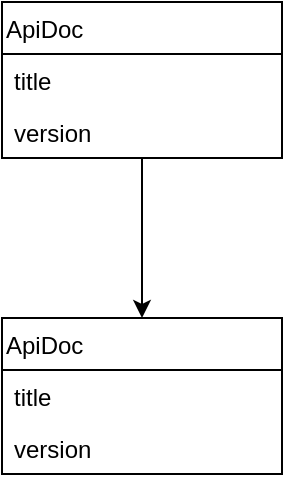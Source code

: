 <mxfile version="11.1.1" type="device"><diagram id="BJNK9kxK1OOxIbu2uJof" name="第 1 页"><mxGraphModel dx="1106" dy="792" grid="1" gridSize="10" guides="1" tooltips="1" connect="1" arrows="1" fold="1" page="1" pageScale="1" pageWidth="827" pageHeight="1169" math="0" shadow="0"><root><mxCell id="0"/><mxCell id="1" parent="0"/><mxCell id="oLrUkf7V9vgAVdPgejxJ-17" value="" style="edgeStyle=orthogonalEdgeStyle;rounded=0;orthogonalLoop=1;jettySize=auto;html=1;" edge="1" parent="1" source="oLrUkf7V9vgAVdPgejxJ-10" target="oLrUkf7V9vgAVdPgejxJ-14"><mxGeometry relative="1" as="geometry"/></mxCell><mxCell id="oLrUkf7V9vgAVdPgejxJ-10" value="ApiDoc" style="swimlane;fontStyle=0;childLayout=stackLayout;horizontal=1;startSize=26;fillColor=none;horizontalStack=0;resizeParent=1;resizeParentMax=0;resizeLast=0;collapsible=1;marginBottom=0;align=left;" vertex="1" parent="1"><mxGeometry x="220" y="70" width="140" height="78" as="geometry"><mxRectangle x="220" y="70" width="70" height="26" as="alternateBounds"/></mxGeometry></mxCell><mxCell id="oLrUkf7V9vgAVdPgejxJ-12" value="title" style="text;strokeColor=none;fillColor=none;align=left;verticalAlign=top;spacingLeft=4;spacingRight=4;overflow=hidden;rotatable=0;points=[[0,0.5],[1,0.5]];portConstraint=eastwest;" vertex="1" parent="oLrUkf7V9vgAVdPgejxJ-10"><mxGeometry y="26" width="140" height="26" as="geometry"/></mxCell><mxCell id="oLrUkf7V9vgAVdPgejxJ-13" value="version" style="text;strokeColor=none;fillColor=none;align=left;verticalAlign=top;spacingLeft=4;spacingRight=4;overflow=hidden;rotatable=0;points=[[0,0.5],[1,0.5]];portConstraint=eastwest;" vertex="1" parent="oLrUkf7V9vgAVdPgejxJ-10"><mxGeometry y="52" width="140" height="26" as="geometry"/></mxCell><mxCell id="oLrUkf7V9vgAVdPgejxJ-14" value="ApiDoc" style="swimlane;fontStyle=0;childLayout=stackLayout;horizontal=1;startSize=26;fillColor=none;horizontalStack=0;resizeParent=1;resizeParentMax=0;resizeLast=0;collapsible=1;marginBottom=0;align=left;" vertex="1" parent="1"><mxGeometry x="220" y="228" width="140" height="78" as="geometry"><mxRectangle x="220" y="70" width="70" height="26" as="alternateBounds"/></mxGeometry></mxCell><mxCell id="oLrUkf7V9vgAVdPgejxJ-15" value="title" style="text;strokeColor=none;fillColor=none;align=left;verticalAlign=top;spacingLeft=4;spacingRight=4;overflow=hidden;rotatable=0;points=[[0,0.5],[1,0.5]];portConstraint=eastwest;" vertex="1" parent="oLrUkf7V9vgAVdPgejxJ-14"><mxGeometry y="26" width="140" height="26" as="geometry"/></mxCell><mxCell id="oLrUkf7V9vgAVdPgejxJ-16" value="version" style="text;strokeColor=none;fillColor=none;align=left;verticalAlign=top;spacingLeft=4;spacingRight=4;overflow=hidden;rotatable=0;points=[[0,0.5],[1,0.5]];portConstraint=eastwest;" vertex="1" parent="oLrUkf7V9vgAVdPgejxJ-14"><mxGeometry y="52" width="140" height="26" as="geometry"/></mxCell></root></mxGraphModel></diagram></mxfile>